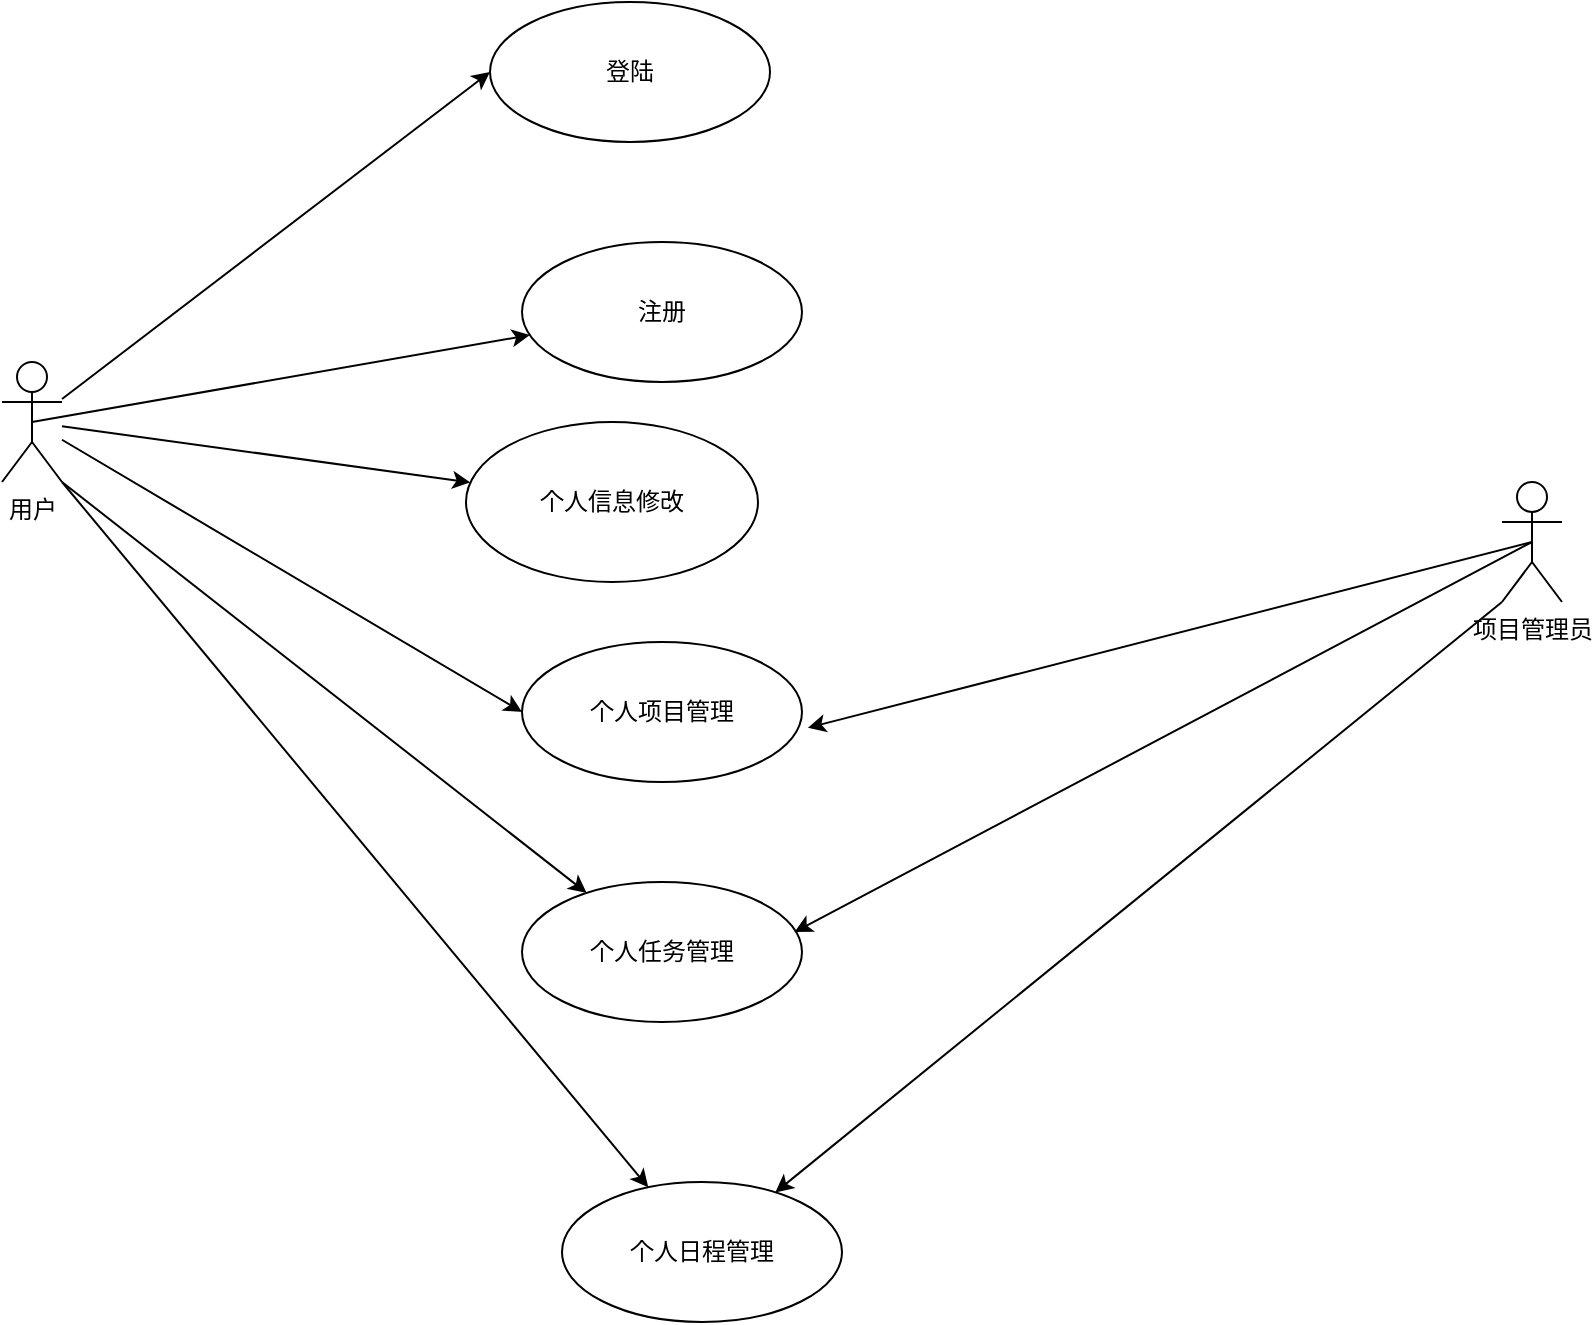 <mxfile version="22.1.2" type="device">
  <diagram name="第 1 页" id="wVpAYVqgKlU2BSyeh4Ir">
    <mxGraphModel dx="1134" dy="773" grid="1" gridSize="10" guides="1" tooltips="1" connect="1" arrows="0" fold="1" page="1" pageScale="1" pageWidth="827" pageHeight="1169" math="0" shadow="0">
      <root>
        <mxCell id="0" />
        <mxCell id="1" parent="0" />
        <mxCell id="Td3LOWsatYxlO6JrIiXO-8" style="rounded=0;orthogonalLoop=1;jettySize=auto;html=1;exitX=0.5;exitY=0.5;exitDx=0;exitDy=0;exitPerimeter=0;" parent="1" source="Td3LOWsatYxlO6JrIiXO-1" target="Td3LOWsatYxlO6JrIiXO-5" edge="1">
          <mxGeometry relative="1" as="geometry" />
        </mxCell>
        <mxCell id="Td3LOWsatYxlO6JrIiXO-9" style="rounded=0;orthogonalLoop=1;jettySize=auto;html=1;entryX=0;entryY=0.5;entryDx=0;entryDy=0;" parent="1" source="Td3LOWsatYxlO6JrIiXO-1" target="Td3LOWsatYxlO6JrIiXO-4" edge="1">
          <mxGeometry relative="1" as="geometry" />
        </mxCell>
        <mxCell id="Td3LOWsatYxlO6JrIiXO-11" style="rounded=0;orthogonalLoop=1;jettySize=auto;html=1;entryX=0;entryY=0.5;entryDx=0;entryDy=0;" parent="1" source="Td3LOWsatYxlO6JrIiXO-1" target="Td3LOWsatYxlO6JrIiXO-10" edge="1">
          <mxGeometry relative="1" as="geometry" />
        </mxCell>
        <mxCell id="9Ehmmtm3_JVQKLBLFFYA-2" style="rounded=0;orthogonalLoop=1;jettySize=auto;html=1;" parent="1" source="Td3LOWsatYxlO6JrIiXO-1" target="9Ehmmtm3_JVQKLBLFFYA-1" edge="1">
          <mxGeometry relative="1" as="geometry" />
        </mxCell>
        <mxCell id="AmKEgYU7GPgbBf1n8wfx-2" style="rounded=0;orthogonalLoop=1;jettySize=auto;html=1;exitX=1;exitY=1;exitDx=0;exitDy=0;exitPerimeter=0;" edge="1" parent="1" source="Td3LOWsatYxlO6JrIiXO-1" target="AmKEgYU7GPgbBf1n8wfx-1">
          <mxGeometry relative="1" as="geometry" />
        </mxCell>
        <mxCell id="AmKEgYU7GPgbBf1n8wfx-21" style="rounded=0;orthogonalLoop=1;jettySize=auto;html=1;exitX=1;exitY=1;exitDx=0;exitDy=0;exitPerimeter=0;" edge="1" parent="1" source="Td3LOWsatYxlO6JrIiXO-1" target="AmKEgYU7GPgbBf1n8wfx-19">
          <mxGeometry relative="1" as="geometry" />
        </mxCell>
        <mxCell id="Td3LOWsatYxlO6JrIiXO-1" value="&lt;font style=&quot;vertical-align: inherit;&quot;&gt;&lt;font style=&quot;vertical-align: inherit;&quot;&gt;用户&lt;br&gt;&lt;br&gt;&lt;/font&gt;&lt;/font&gt;" style="shape=umlActor;verticalLabelPosition=bottom;verticalAlign=top;html=1;" parent="1" vertex="1">
          <mxGeometry x="20" y="250" width="30" height="60" as="geometry" />
        </mxCell>
        <mxCell id="Td3LOWsatYxlO6JrIiXO-4" value="&lt;font style=&quot;vertical-align: inherit;&quot;&gt;&lt;font style=&quot;vertical-align: inherit;&quot;&gt;登陆&lt;br&gt;&lt;/font&gt;&lt;/font&gt;" style="ellipse;whiteSpace=wrap;html=1;" parent="1" vertex="1">
          <mxGeometry x="264" y="70" width="140" height="70" as="geometry" />
        </mxCell>
        <mxCell id="Td3LOWsatYxlO6JrIiXO-5" value="&lt;font style=&quot;vertical-align: inherit;&quot;&gt;&lt;font style=&quot;vertical-align: inherit;&quot;&gt;&lt;font style=&quot;vertical-align: inherit;&quot;&gt;&lt;font style=&quot;vertical-align: inherit;&quot;&gt;注册&lt;/font&gt;&lt;/font&gt;&lt;br&gt;&lt;/font&gt;&lt;/font&gt;" style="ellipse;whiteSpace=wrap;html=1;" parent="1" vertex="1">
          <mxGeometry x="280" y="190" width="140" height="70" as="geometry" />
        </mxCell>
        <mxCell id="Td3LOWsatYxlO6JrIiXO-10" value="个人项目管理" style="ellipse;whiteSpace=wrap;html=1;" parent="1" vertex="1">
          <mxGeometry x="280" y="390" width="140" height="70" as="geometry" />
        </mxCell>
        <mxCell id="9Ehmmtm3_JVQKLBLFFYA-1" value="个人信息修改" style="ellipse;whiteSpace=wrap;html=1;" parent="1" vertex="1">
          <mxGeometry x="252" y="280" width="146" height="80" as="geometry" />
        </mxCell>
        <mxCell id="AmKEgYU7GPgbBf1n8wfx-1" value="个人日程管理" style="ellipse;whiteSpace=wrap;html=1;" vertex="1" parent="1">
          <mxGeometry x="300" y="660" width="140" height="70" as="geometry" />
        </mxCell>
        <mxCell id="AmKEgYU7GPgbBf1n8wfx-14" style="rounded=0;orthogonalLoop=1;jettySize=auto;html=1;exitX=0;exitY=1;exitDx=0;exitDy=0;exitPerimeter=0;" edge="1" parent="1" source="AmKEgYU7GPgbBf1n8wfx-3" target="AmKEgYU7GPgbBf1n8wfx-1">
          <mxGeometry relative="1" as="geometry">
            <mxPoint x="560.0" y="625" as="targetPoint" />
          </mxGeometry>
        </mxCell>
        <mxCell id="AmKEgYU7GPgbBf1n8wfx-3" value="项目管理员" style="shape=umlActor;verticalLabelPosition=bottom;verticalAlign=top;html=1;" vertex="1" parent="1">
          <mxGeometry x="770" y="310" width="30" height="60" as="geometry" />
        </mxCell>
        <mxCell id="AmKEgYU7GPgbBf1n8wfx-19" value="个人任务管理" style="ellipse;whiteSpace=wrap;html=1;" vertex="1" parent="1">
          <mxGeometry x="280" y="510" width="140" height="70" as="geometry" />
        </mxCell>
        <mxCell id="AmKEgYU7GPgbBf1n8wfx-23" style="rounded=0;orthogonalLoop=1;jettySize=auto;html=1;exitX=0.5;exitY=0.5;exitDx=0;exitDy=0;exitPerimeter=0;entryX=0.973;entryY=0.358;entryDx=0;entryDy=0;entryPerimeter=0;" edge="1" parent="1" source="AmKEgYU7GPgbBf1n8wfx-3" target="AmKEgYU7GPgbBf1n8wfx-19">
          <mxGeometry relative="1" as="geometry" />
        </mxCell>
        <mxCell id="AmKEgYU7GPgbBf1n8wfx-24" style="rounded=0;orthogonalLoop=1;jettySize=auto;html=1;exitX=0.5;exitY=0.5;exitDx=0;exitDy=0;exitPerimeter=0;entryX=1.021;entryY=0.613;entryDx=0;entryDy=0;entryPerimeter=0;" edge="1" parent="1" source="AmKEgYU7GPgbBf1n8wfx-3" target="Td3LOWsatYxlO6JrIiXO-10">
          <mxGeometry relative="1" as="geometry" />
        </mxCell>
      </root>
    </mxGraphModel>
  </diagram>
</mxfile>
